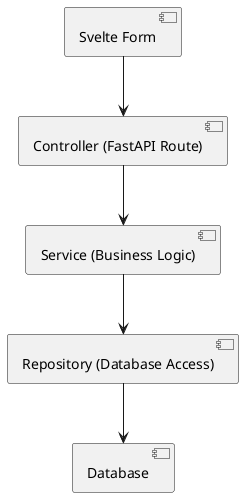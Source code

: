 @startuml
[Svelte Form] --> [Controller (FastAPI Route)]
[Controller (FastAPI Route)] --> [Service (Business Logic)]
[Service (Business Logic)] --> [Repository (Database Access)]
[Repository (Database Access)] --> [Database]
@enduml